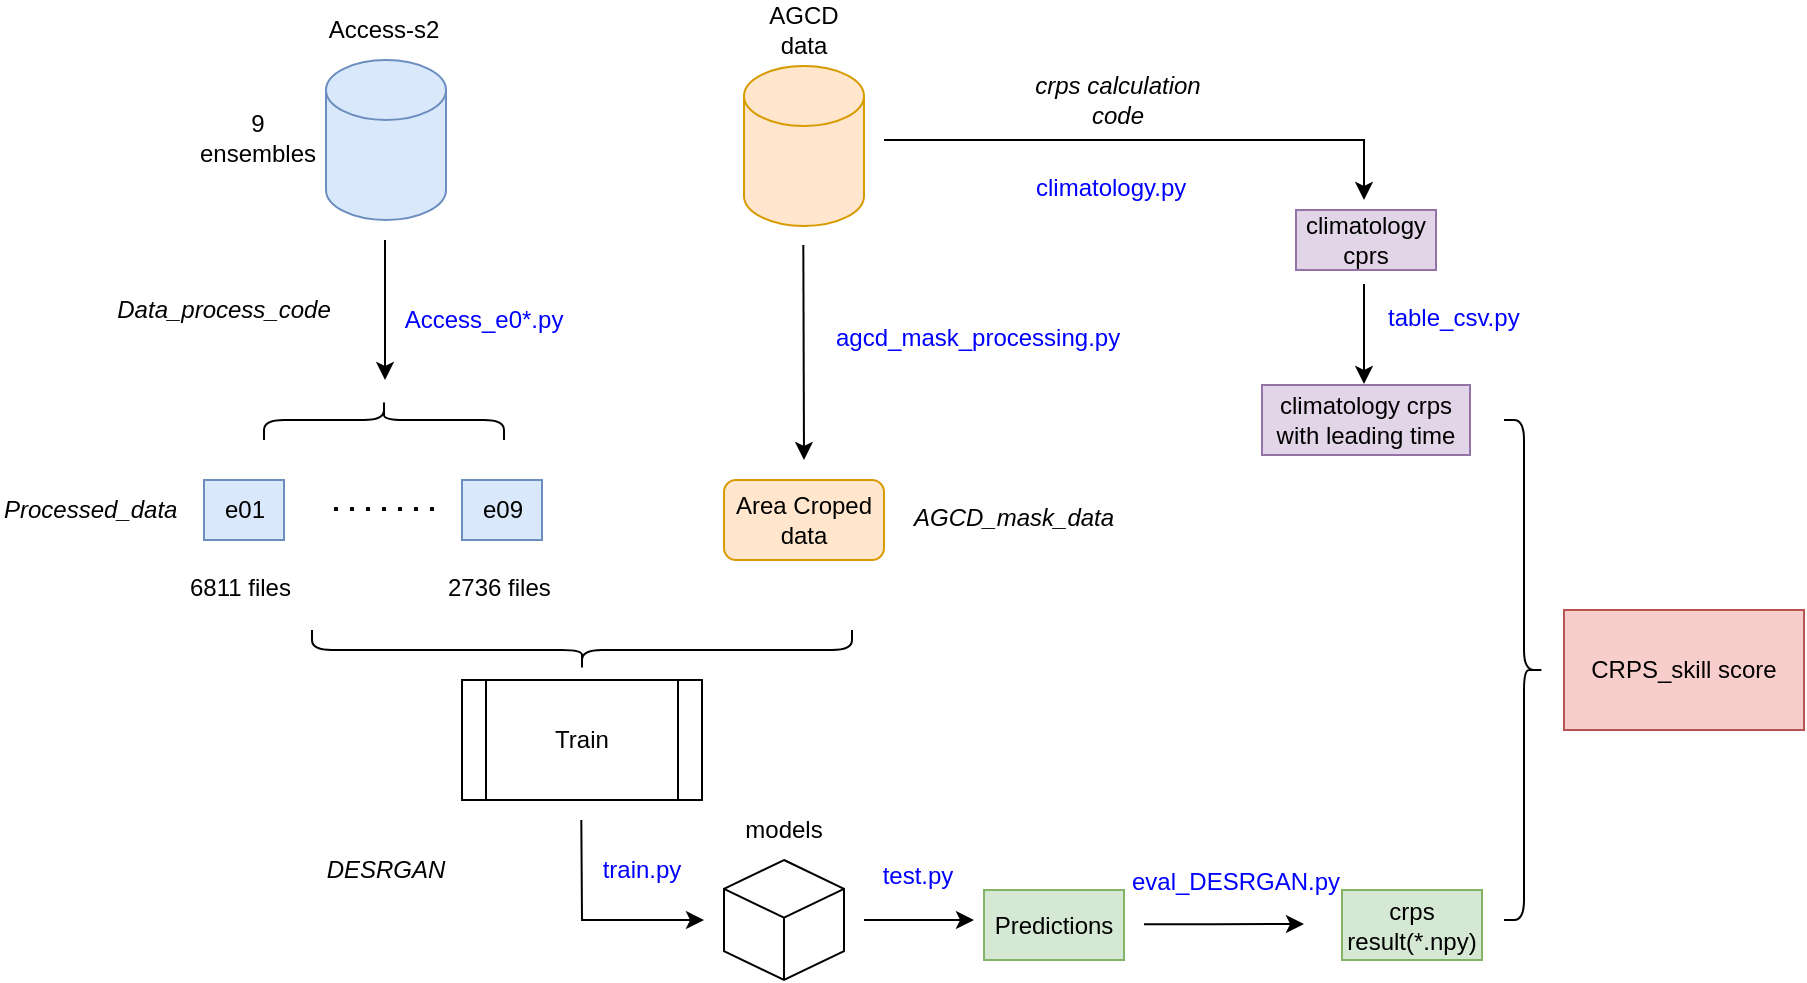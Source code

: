 <mxfile version="20.8.16" type="device"><diagram id="C5RBs43oDa-KdzZeNtuy" name="Page-1"><mxGraphModel dx="2097" dy="709" grid="1" gridSize="10" guides="1" tooltips="1" connect="1" arrows="1" fold="1" page="1" pageScale="1" pageWidth="827" pageHeight="1169" math="0" shadow="0"><root><mxCell id="WIyWlLk6GJQsqaUBKTNV-0"/><mxCell id="WIyWlLk6GJQsqaUBKTNV-1" parent="WIyWlLk6GJQsqaUBKTNV-0"/><mxCell id="ha_OQVBp26MEFNh_aeVG-0" value="" style="shape=cylinder3;whiteSpace=wrap;html=1;boundedLbl=1;backgroundOutline=1;size=15;fillColor=#dae8fc;strokeColor=#6c8ebf;" parent="WIyWlLk6GJQsqaUBKTNV-1" vertex="1"><mxGeometry x="61" y="80" width="60" height="80" as="geometry"/></mxCell><mxCell id="ha_OQVBp26MEFNh_aeVG-1" value="" style="shape=cylinder3;whiteSpace=wrap;html=1;boundedLbl=1;backgroundOutline=1;size=15;fillColor=#ffe6cc;strokeColor=#d79b00;" parent="WIyWlLk6GJQsqaUBKTNV-1" vertex="1"><mxGeometry x="270" y="83" width="60" height="80" as="geometry"/></mxCell><mxCell id="ha_OQVBp26MEFNh_aeVG-2" value="Access-s2" style="text;html=1;strokeColor=none;fillColor=none;align=center;verticalAlign=middle;whiteSpace=wrap;rounded=0;" parent="WIyWlLk6GJQsqaUBKTNV-1" vertex="1"><mxGeometry x="60" y="50" width="60" height="30" as="geometry"/></mxCell><mxCell id="ha_OQVBp26MEFNh_aeVG-3" value="9 ensembles" style="text;html=1;strokeColor=none;fillColor=none;align=center;verticalAlign=middle;whiteSpace=wrap;rounded=0;" parent="WIyWlLk6GJQsqaUBKTNV-1" vertex="1"><mxGeometry x="-3" y="104" width="60" height="30" as="geometry"/></mxCell><mxCell id="ha_OQVBp26MEFNh_aeVG-4" value="AGCD data" style="text;html=1;strokeColor=none;fillColor=none;align=center;verticalAlign=middle;whiteSpace=wrap;rounded=0;" parent="WIyWlLk6GJQsqaUBKTNV-1" vertex="1"><mxGeometry x="270" y="50" width="60" height="30" as="geometry"/></mxCell><mxCell id="ha_OQVBp26MEFNh_aeVG-5" value="" style="endArrow=classic;html=1;rounded=0;" parent="WIyWlLk6GJQsqaUBKTNV-1" edge="1"><mxGeometry width="50" height="50" relative="1" as="geometry"><mxPoint x="90.5" y="170" as="sourcePoint"/><mxPoint x="90.5" y="240" as="targetPoint"/></mxGeometry></mxCell><mxCell id="ha_OQVBp26MEFNh_aeVG-6" value="&lt;i&gt;Data_process_code&lt;/i&gt;" style="text;html=1;strokeColor=none;fillColor=none;align=center;verticalAlign=middle;whiteSpace=wrap;rounded=0;" parent="WIyWlLk6GJQsqaUBKTNV-1" vertex="1"><mxGeometry x="-20" y="185" width="60" height="40" as="geometry"/></mxCell><mxCell id="ha_OQVBp26MEFNh_aeVG-7" value="" style="swimlane;startSize=0;" parent="WIyWlLk6GJQsqaUBKTNV-1" vertex="1"><mxGeometry x="1" y="290" width="39" height="30" as="geometry"/></mxCell><mxCell id="ha_OQVBp26MEFNh_aeVG-8" value="e01" style="text;html=1;align=center;verticalAlign=middle;resizable=0;points=[];autosize=1;strokeColor=#6c8ebf;fillColor=#dae8fc;" parent="ha_OQVBp26MEFNh_aeVG-7" vertex="1"><mxGeometry x="-1" width="40" height="30" as="geometry"/></mxCell><mxCell id="ha_OQVBp26MEFNh_aeVG-9" value="" style="shape=curlyBracket;whiteSpace=wrap;html=1;rounded=1;flipH=1;labelPosition=right;verticalLabelPosition=middle;align=left;verticalAlign=middle;rotation=-90;" parent="WIyWlLk6GJQsqaUBKTNV-1" vertex="1"><mxGeometry x="80" y="200" width="20" height="120" as="geometry"/></mxCell><mxCell id="ha_OQVBp26MEFNh_aeVG-10" value="" style="swimlane;startSize=0;" parent="WIyWlLk6GJQsqaUBKTNV-1" vertex="1"><mxGeometry x="130" y="290" width="39" height="30" as="geometry"/></mxCell><mxCell id="ha_OQVBp26MEFNh_aeVG-11" value="e09" style="text;html=1;align=center;verticalAlign=middle;resizable=0;points=[];autosize=1;strokeColor=#6c8ebf;fillColor=#dae8fc;" parent="ha_OQVBp26MEFNh_aeVG-10" vertex="1"><mxGeometry x="-1" width="40" height="30" as="geometry"/></mxCell><mxCell id="ha_OQVBp26MEFNh_aeVG-12" value="" style="endArrow=none;dashed=1;html=1;dashPattern=1 3;strokeWidth=2;rounded=0;" parent="WIyWlLk6GJQsqaUBKTNV-1" edge="1"><mxGeometry width="50" height="50" relative="1" as="geometry"><mxPoint x="115" y="304.5" as="sourcePoint"/><mxPoint x="60" y="304.5" as="targetPoint"/></mxGeometry></mxCell><mxCell id="ha_OQVBp26MEFNh_aeVG-13" value="&lt;i&gt;Processed_data&lt;/i&gt;" style="text;whiteSpace=wrap;html=1;" parent="WIyWlLk6GJQsqaUBKTNV-1" vertex="1"><mxGeometry x="-102" y="291" width="120" height="40" as="geometry"/></mxCell><mxCell id="ha_OQVBp26MEFNh_aeVG-14" value="6811 files" style="text;whiteSpace=wrap;html=1;" parent="WIyWlLk6GJQsqaUBKTNV-1" vertex="1"><mxGeometry x="-9.5" y="330" width="79" height="20" as="geometry"/></mxCell><mxCell id="ha_OQVBp26MEFNh_aeVG-15" value="2736 files" style="text;whiteSpace=wrap;html=1;" parent="WIyWlLk6GJQsqaUBKTNV-1" vertex="1"><mxGeometry x="120" y="330" width="79" height="20" as="geometry"/></mxCell><mxCell id="ha_OQVBp26MEFNh_aeVG-16" value="" style="endArrow=classic;html=1;rounded=0;" parent="WIyWlLk6GJQsqaUBKTNV-1" edge="1"><mxGeometry width="50" height="50" relative="1" as="geometry"><mxPoint x="188.66" y="460" as="sourcePoint"/><mxPoint x="250" y="510" as="targetPoint"/><Array as="points"><mxPoint x="189" y="510"/></Array></mxGeometry></mxCell><mxCell id="ha_OQVBp26MEFNh_aeVG-17" value="&lt;font color=&quot;#0000ff&quot;&gt;agcd_mask_processing.py&lt;/font&gt;" style="text;whiteSpace=wrap;html=1;" parent="WIyWlLk6GJQsqaUBKTNV-1" vertex="1"><mxGeometry x="314" y="205" width="100" height="20" as="geometry"/></mxCell><mxCell id="ha_OQVBp26MEFNh_aeVG-19" value="&lt;i&gt;AGCD_mask_data&lt;/i&gt;" style="text;whiteSpace=wrap;html=1;" parent="WIyWlLk6GJQsqaUBKTNV-1" vertex="1"><mxGeometry x="353" y="295" width="130" height="40" as="geometry"/></mxCell><mxCell id="ha_OQVBp26MEFNh_aeVG-21" value="Area Croped data" style="rounded=1;whiteSpace=wrap;html=1;glass=0;shadow=0;fillColor=#ffe6cc;strokeColor=#d79b00;" parent="WIyWlLk6GJQsqaUBKTNV-1" vertex="1"><mxGeometry x="260" y="290" width="80" height="40" as="geometry"/></mxCell><mxCell id="iUTFbF3wp6UvZ3maV7hB-1" value="&lt;font color=&quot;#0000ff&quot;&gt;Access_e0*.py&lt;/font&gt;" style="text;html=1;strokeColor=none;fillColor=none;align=center;verticalAlign=middle;whiteSpace=wrap;rounded=0;" vertex="1" parent="WIyWlLk6GJQsqaUBKTNV-1"><mxGeometry x="110" y="195" width="60" height="30" as="geometry"/></mxCell><mxCell id="iUTFbF3wp6UvZ3maV7hB-2" value="&lt;font color=&quot;#000000&quot;&gt;Train&lt;/font&gt;" style="shape=process;whiteSpace=wrap;html=1;backgroundOutline=1;fontColor=#0000FF;" vertex="1" parent="WIyWlLk6GJQsqaUBKTNV-1"><mxGeometry x="129" y="390" width="120" height="60" as="geometry"/></mxCell><mxCell id="iUTFbF3wp6UvZ3maV7hB-3" value="" style="shape=curlyBracket;whiteSpace=wrap;html=1;rounded=1;flipH=1;labelPosition=right;verticalLabelPosition=middle;align=left;verticalAlign=middle;fontColor=#000000;rotation=90;" vertex="1" parent="WIyWlLk6GJQsqaUBKTNV-1"><mxGeometry x="179" y="240" width="20" height="270" as="geometry"/></mxCell><mxCell id="iUTFbF3wp6UvZ3maV7hB-4" value="" style="endArrow=classic;html=1;rounded=0;" edge="1" parent="WIyWlLk6GJQsqaUBKTNV-1"><mxGeometry width="50" height="50" relative="1" as="geometry"><mxPoint x="299.66" y="172.5" as="sourcePoint"/><mxPoint x="300" y="280" as="targetPoint"/></mxGeometry></mxCell><mxCell id="iUTFbF3wp6UvZ3maV7hB-5" value="&lt;i&gt;DESRGAN&lt;/i&gt;" style="text;html=1;strokeColor=none;fillColor=none;align=center;verticalAlign=middle;whiteSpace=wrap;rounded=0;" vertex="1" parent="WIyWlLk6GJQsqaUBKTNV-1"><mxGeometry x="61" y="465" width="60" height="40" as="geometry"/></mxCell><mxCell id="iUTFbF3wp6UvZ3maV7hB-6" value="&lt;font color=&quot;#0000ff&quot;&gt;train.py&lt;/font&gt;" style="text;html=1;strokeColor=none;fillColor=none;align=center;verticalAlign=middle;whiteSpace=wrap;rounded=0;" vertex="1" parent="WIyWlLk6GJQsqaUBKTNV-1"><mxGeometry x="189" y="470" width="60" height="30" as="geometry"/></mxCell><mxCell id="iUTFbF3wp6UvZ3maV7hB-7" value="" style="html=1;whiteSpace=wrap;shape=isoCube2;backgroundOutline=1;isoAngle=15;fontColor=#000000;" vertex="1" parent="WIyWlLk6GJQsqaUBKTNV-1"><mxGeometry x="260" y="480" width="60" height="60" as="geometry"/></mxCell><mxCell id="iUTFbF3wp6UvZ3maV7hB-8" value="models" style="text;html=1;strokeColor=none;fillColor=none;align=center;verticalAlign=middle;whiteSpace=wrap;rounded=0;fontColor=#000000;" vertex="1" parent="WIyWlLk6GJQsqaUBKTNV-1"><mxGeometry x="260" y="450" width="60" height="30" as="geometry"/></mxCell><mxCell id="iUTFbF3wp6UvZ3maV7hB-9" value="" style="endArrow=classic;html=1;rounded=0;fontColor=#000000;" edge="1" parent="WIyWlLk6GJQsqaUBKTNV-1"><mxGeometry width="50" height="50" relative="1" as="geometry"><mxPoint x="330" y="510" as="sourcePoint"/><mxPoint x="385" y="510" as="targetPoint"/><Array as="points"><mxPoint x="365" y="510"/></Array></mxGeometry></mxCell><mxCell id="iUTFbF3wp6UvZ3maV7hB-10" value="&lt;font color=&quot;#0000ff&quot;&gt;test.py&lt;/font&gt;" style="text;html=1;strokeColor=none;fillColor=none;align=center;verticalAlign=middle;whiteSpace=wrap;rounded=0;" vertex="1" parent="WIyWlLk6GJQsqaUBKTNV-1"><mxGeometry x="327" y="473" width="60" height="30" as="geometry"/></mxCell><mxCell id="iUTFbF3wp6UvZ3maV7hB-11" value="Predictions" style="rounded=0;whiteSpace=wrap;html=1;fillColor=#d5e8d4;strokeColor=#82b366;" vertex="1" parent="WIyWlLk6GJQsqaUBKTNV-1"><mxGeometry x="390" y="495" width="70" height="35" as="geometry"/></mxCell><mxCell id="iUTFbF3wp6UvZ3maV7hB-13" value="" style="endArrow=classic;html=1;rounded=0;fontColor=#000000;" edge="1" parent="WIyWlLk6GJQsqaUBKTNV-1"><mxGeometry width="50" height="50" relative="1" as="geometry"><mxPoint x="470" y="512.16" as="sourcePoint"/><mxPoint x="550" y="512" as="targetPoint"/><Array as="points"><mxPoint x="505" y="512.16"/></Array></mxGeometry></mxCell><mxCell id="iUTFbF3wp6UvZ3maV7hB-14" value="&lt;font color=&quot;#0000ff&quot;&gt;eval_DESRGAN.py&lt;/font&gt;" style="text;html=1;strokeColor=none;fillColor=none;align=center;verticalAlign=middle;whiteSpace=wrap;rounded=0;" vertex="1" parent="WIyWlLk6GJQsqaUBKTNV-1"><mxGeometry x="486" y="476" width="60" height="30" as="geometry"/></mxCell><mxCell id="iUTFbF3wp6UvZ3maV7hB-15" value="crps&lt;br&gt;result(*.npy)" style="rounded=0;whiteSpace=wrap;html=1;fillColor=#d5e8d4;strokeColor=#82b366;" vertex="1" parent="WIyWlLk6GJQsqaUBKTNV-1"><mxGeometry x="569" y="495" width="70" height="35" as="geometry"/></mxCell><mxCell id="iUTFbF3wp6UvZ3maV7hB-16" value="" style="endArrow=classic;html=1;rounded=0;fontColor=#000000;" edge="1" parent="WIyWlLk6GJQsqaUBKTNV-1"><mxGeometry width="50" height="50" relative="1" as="geometry"><mxPoint x="340" y="120" as="sourcePoint"/><mxPoint x="580" y="150" as="targetPoint"/><Array as="points"><mxPoint x="580" y="120"/></Array></mxGeometry></mxCell><mxCell id="iUTFbF3wp6UvZ3maV7hB-17" value="&lt;i&gt;crps calculation code&lt;/i&gt;" style="text;html=1;strokeColor=none;fillColor=none;align=center;verticalAlign=middle;whiteSpace=wrap;rounded=0;" vertex="1" parent="WIyWlLk6GJQsqaUBKTNV-1"><mxGeometry x="414" y="80" width="86" height="40" as="geometry"/></mxCell><mxCell id="iUTFbF3wp6UvZ3maV7hB-18" value="&lt;font color=&quot;#0000ff&quot;&gt;climatology.py&lt;/font&gt;" style="text;whiteSpace=wrap;html=1;" vertex="1" parent="WIyWlLk6GJQsqaUBKTNV-1"><mxGeometry x="414" y="130" width="100" height="20" as="geometry"/></mxCell><mxCell id="iUTFbF3wp6UvZ3maV7hB-19" value="climatology cprs" style="rounded=0;whiteSpace=wrap;html=1;fillColor=#e1d5e7;strokeColor=#9673a6;" vertex="1" parent="WIyWlLk6GJQsqaUBKTNV-1"><mxGeometry x="546" y="155" width="70" height="30" as="geometry"/></mxCell><mxCell id="iUTFbF3wp6UvZ3maV7hB-20" value="" style="endArrow=classic;html=1;rounded=0;fontColor=#000000;" edge="1" parent="WIyWlLk6GJQsqaUBKTNV-1"><mxGeometry width="50" height="50" relative="1" as="geometry"><mxPoint x="580" y="192" as="sourcePoint"/><mxPoint x="580" y="242" as="targetPoint"/><Array as="points"><mxPoint x="580" y="212"/></Array></mxGeometry></mxCell><mxCell id="iUTFbF3wp6UvZ3maV7hB-21" value="&lt;font color=&quot;#0000ff&quot;&gt;table_csv.py&lt;/font&gt;" style="text;whiteSpace=wrap;html=1;" vertex="1" parent="WIyWlLk6GJQsqaUBKTNV-1"><mxGeometry x="590" y="195" width="100" height="20" as="geometry"/></mxCell><mxCell id="iUTFbF3wp6UvZ3maV7hB-22" value="climatology crps with leading time" style="rounded=0;whiteSpace=wrap;html=1;fillColor=#e1d5e7;strokeColor=#9673a6;" vertex="1" parent="WIyWlLk6GJQsqaUBKTNV-1"><mxGeometry x="529" y="242.5" width="104" height="35" as="geometry"/></mxCell><mxCell id="iUTFbF3wp6UvZ3maV7hB-23" value="" style="shape=curlyBracket;whiteSpace=wrap;html=1;rounded=1;flipH=1;labelPosition=right;verticalLabelPosition=middle;align=left;verticalAlign=middle;fontColor=#000000;" vertex="1" parent="WIyWlLk6GJQsqaUBKTNV-1"><mxGeometry x="650" y="260" width="20" height="250" as="geometry"/></mxCell><mxCell id="iUTFbF3wp6UvZ3maV7hB-25" value="CRPS_skill score" style="rounded=0;whiteSpace=wrap;html=1;fillColor=#f8cecc;strokeColor=#b85450;" vertex="1" parent="WIyWlLk6GJQsqaUBKTNV-1"><mxGeometry x="680" y="355" width="120" height="60" as="geometry"/></mxCell></root></mxGraphModel></diagram></mxfile>